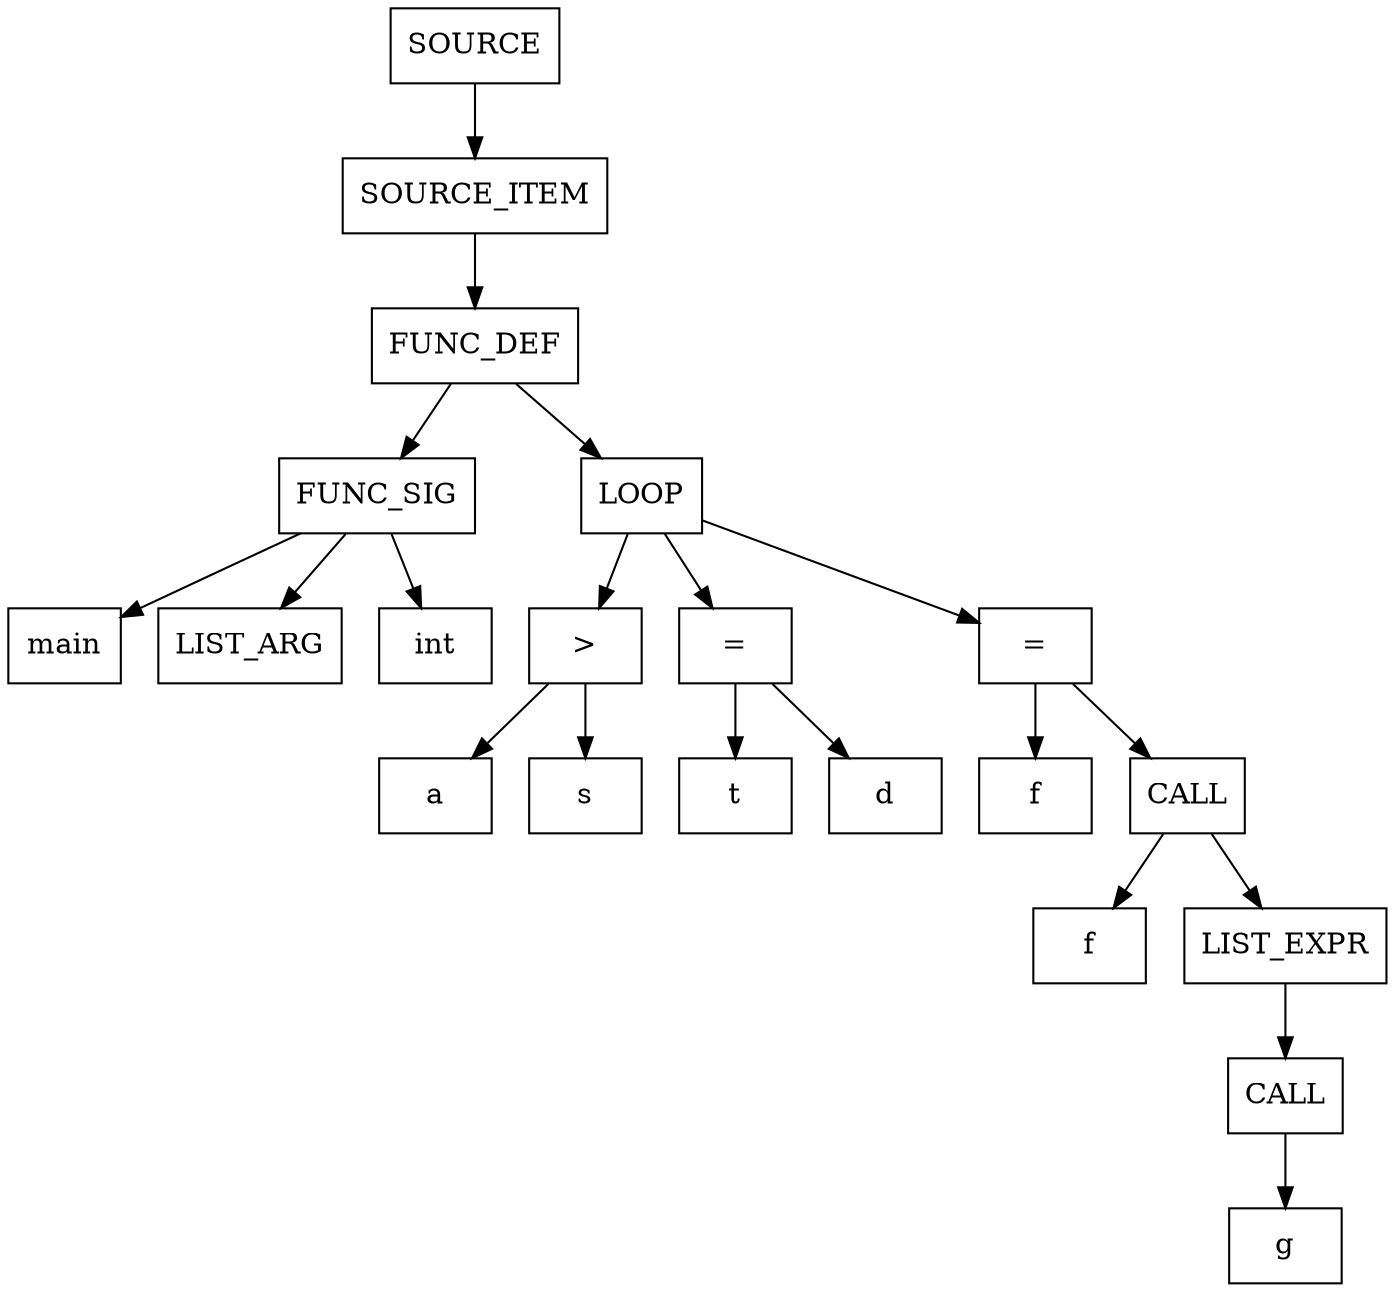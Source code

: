 digraph AST {
    node [shape=box];
    cluster_0_node4276772424 [label="SOURCE"];
    cluster_0_node4276772112 [label="SOURCE_ITEM"];
    cluster_0_node4276767120 [label="FUNC_DEF"];
    cluster_0_node4276753392 [label="FUNC_SIG"];
    cluster_0_node4276752768 [label="main"];
    cluster_0_node4276753080 [label="LIST_ARG"];
    cluster_0_node4276754016 [label="int"];
    cluster_0_node4276771800 [label="LOOP"];
    cluster_0_node4276755576 [label=">"];
    cluster_0_node4276755888 [label="a"];
    cluster_0_node4276756512 [label="s"];
    cluster_0_node4276759008 [label="="];
    cluster_0_node4276758384 [label="t"];
    cluster_0_node4276759320 [label="d"];
    cluster_0_node4276771488 [label="="];
    cluster_0_node4276768368 [label="f"];
    cluster_0_node4276771176 [label="CALL"];
    cluster_0_node4276769304 [label="f"];
    cluster_0_node4276770864 [label="LIST_EXPR"];
    cluster_0_node4276770552 [label="CALL"];
    cluster_0_node4276770240 [label="g"];
    cluster_0_node4276772424 -> cluster_0_node4276772112;
    cluster_0_node4276772112 -> cluster_0_node4276767120;
    cluster_0_node4276767120 -> cluster_0_node4276753392;
    cluster_0_node4276753392 -> cluster_0_node4276752768;
    cluster_0_node4276753392 -> cluster_0_node4276753080;
    cluster_0_node4276753392 -> cluster_0_node4276754016;
    cluster_0_node4276767120 -> cluster_0_node4276771800;
    cluster_0_node4276771800 -> cluster_0_node4276755576;
    cluster_0_node4276755576 -> cluster_0_node4276755888;
    cluster_0_node4276755576 -> cluster_0_node4276756512;
    cluster_0_node4276771800 -> cluster_0_node4276759008;
    cluster_0_node4276759008 -> cluster_0_node4276758384;
    cluster_0_node4276759008 -> cluster_0_node4276759320;
    cluster_0_node4276771800 -> cluster_0_node4276771488;
    cluster_0_node4276771488 -> cluster_0_node4276768368;
    cluster_0_node4276771488 -> cluster_0_node4276771176;
    cluster_0_node4276771176 -> cluster_0_node4276769304;
    cluster_0_node4276771176 -> cluster_0_node4276770864;
    cluster_0_node4276770864 -> cluster_0_node4276770552;
    cluster_0_node4276770552 -> cluster_0_node4276770240;
}
